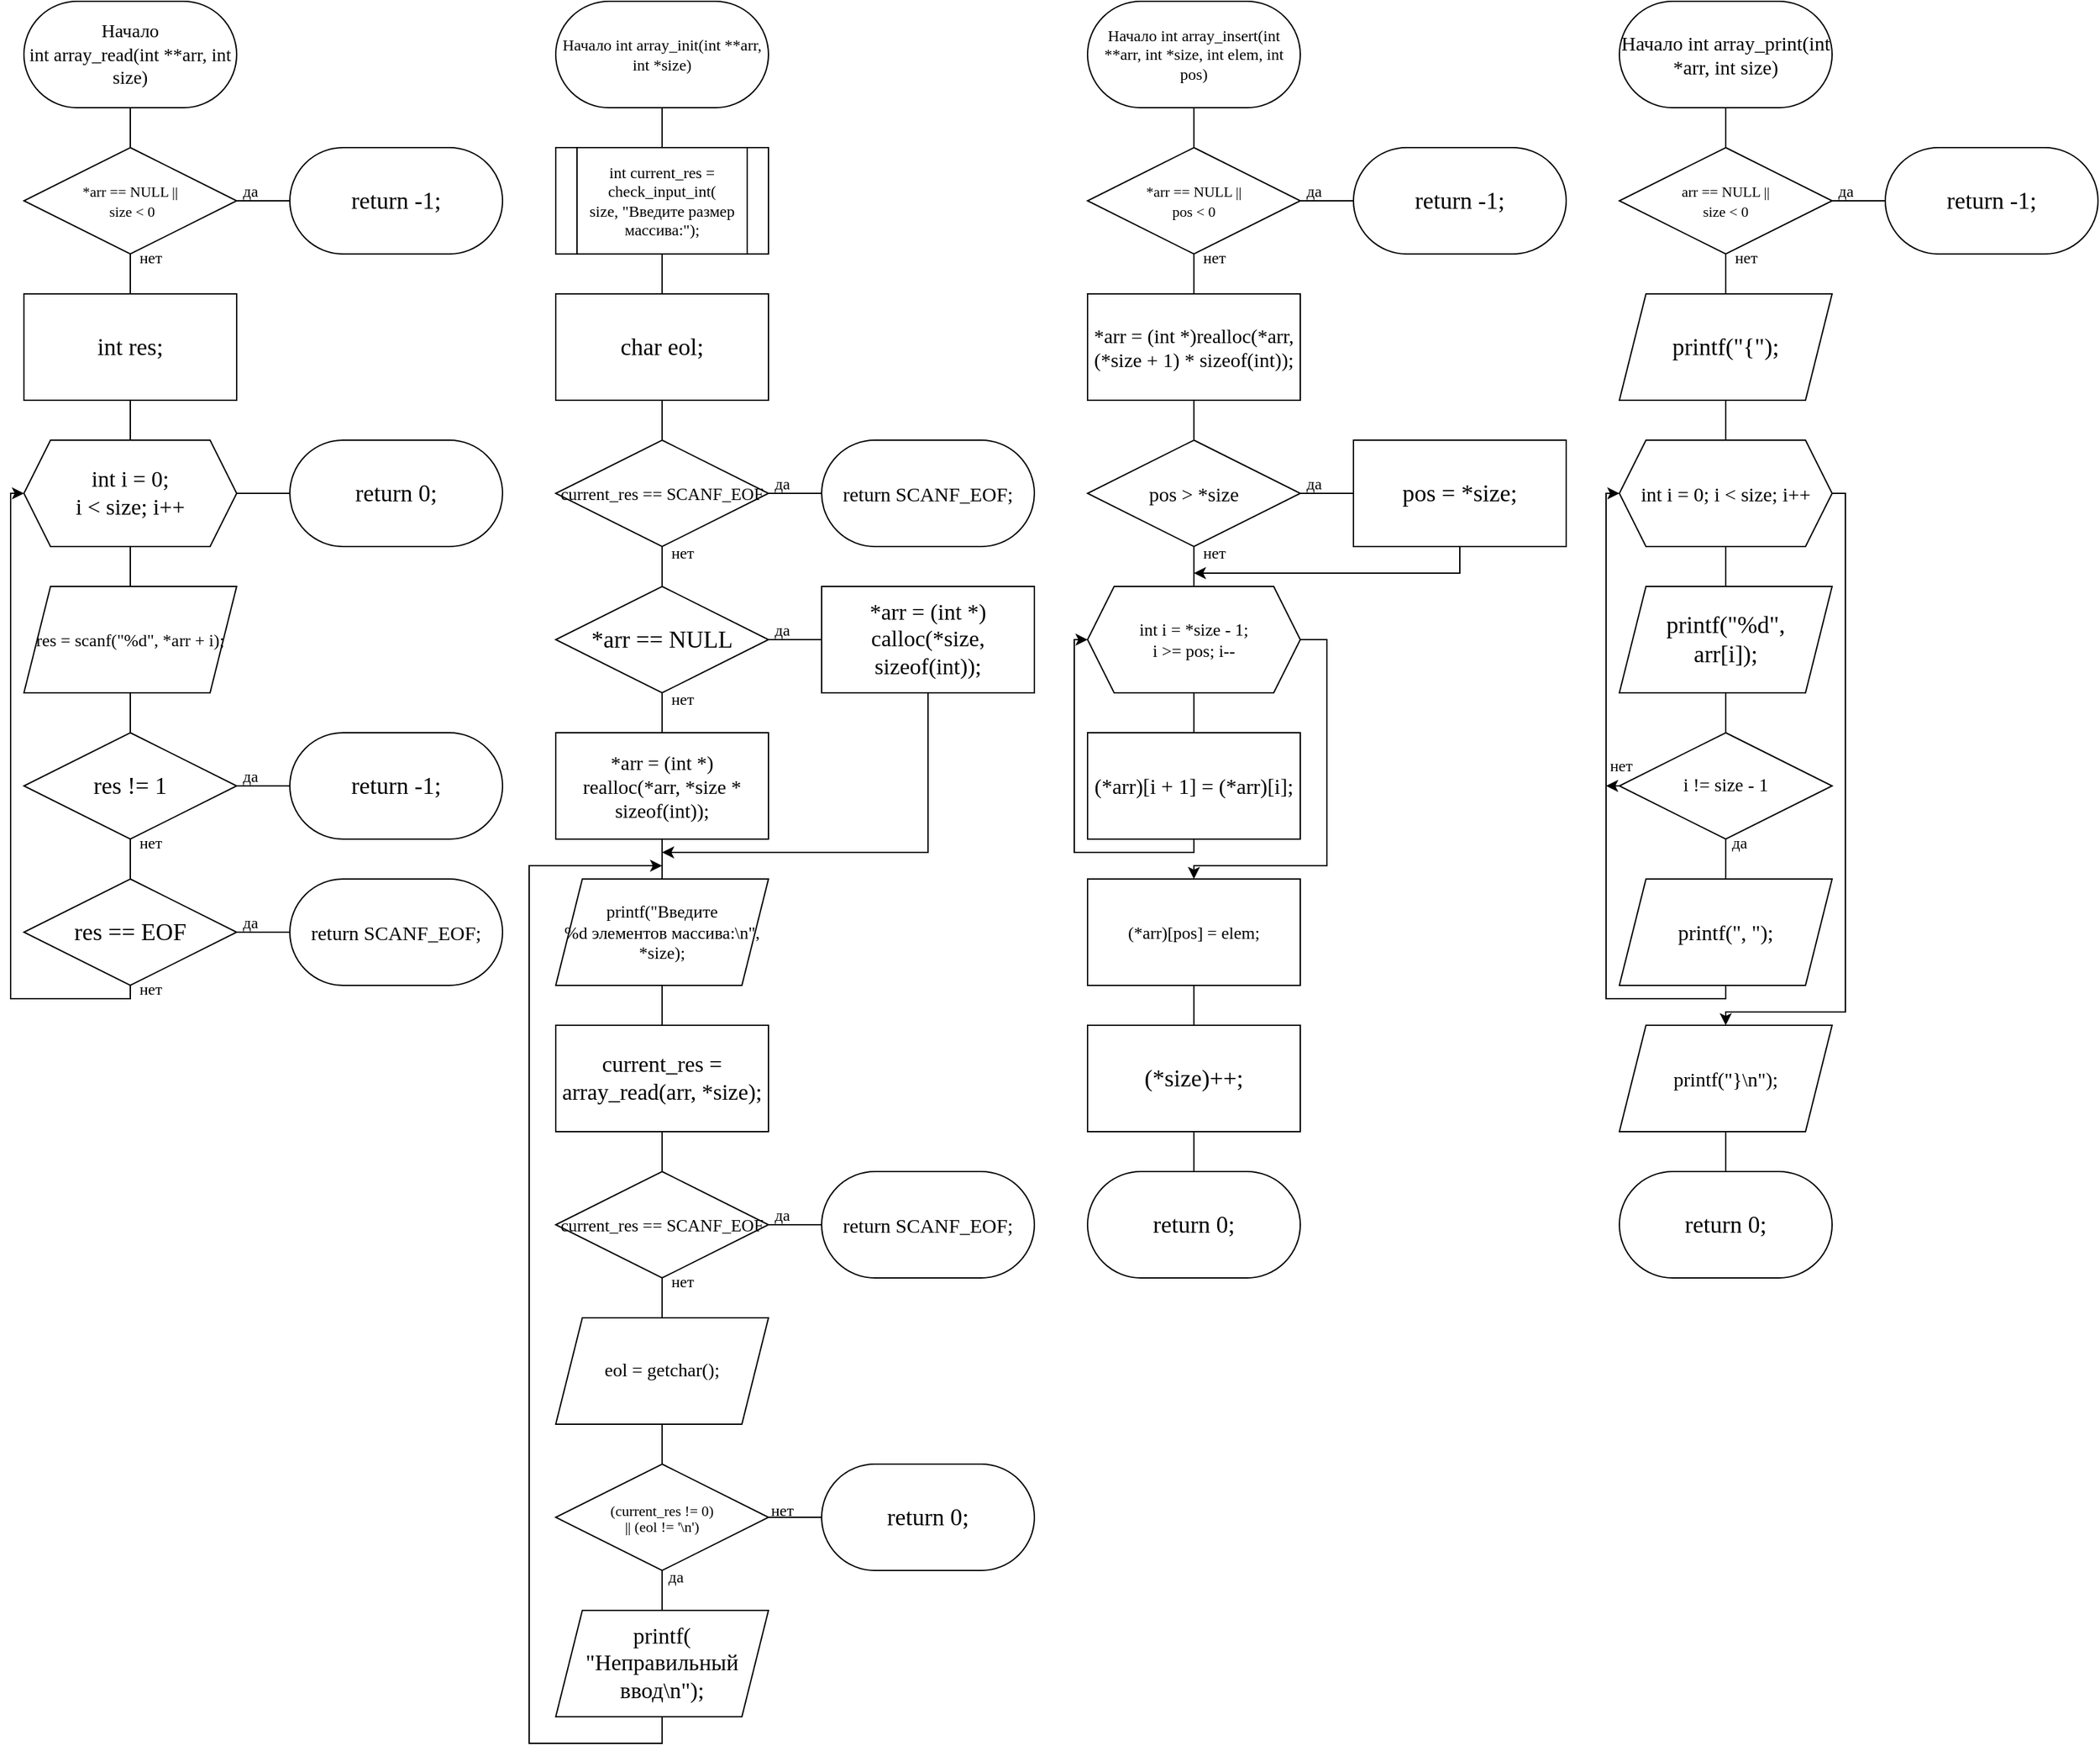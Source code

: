 <mxfile version="24.8.4">
  <diagram name="Страница — 1" id="g-SW6uyTi0TM8a5WWiXw">
    <mxGraphModel dx="782" dy="659" grid="1" gridSize="10" guides="1" tooltips="1" connect="1" arrows="1" fold="1" page="1" pageScale="1" pageWidth="827" pageHeight="1169" math="0" shadow="0">
      <root>
        <mxCell id="0" />
        <mxCell id="1" parent="0" />
        <mxCell id="_NZbX6h3056O_9jkRiGZ-13" style="edgeStyle=orthogonalEdgeStyle;rounded=0;orthogonalLoop=1;jettySize=auto;html=1;exitX=0.5;exitY=1;exitDx=0;exitDy=0;entryX=0.5;entryY=0;entryDx=0;entryDy=0;endArrow=none;endFill=0;" parent="1" source="_NZbX6h3056O_9jkRiGZ-2" target="_NZbX6h3056O_9jkRiGZ-3" edge="1">
          <mxGeometry relative="1" as="geometry" />
        </mxCell>
        <mxCell id="_NZbX6h3056O_9jkRiGZ-2" value="&lt;font face=&quot;Lucida Console&quot; style=&quot;font-size: 14px;&quot;&gt;Начало&lt;br style=&quot;font-size: 14px;&quot;&gt;int array_read(int **arr, int size)&lt;/font&gt;" style="rounded=1;whiteSpace=wrap;html=1;arcSize=50;fontSize=14;" parent="1" vertex="1">
          <mxGeometry x="40" y="40" width="160" height="80" as="geometry" />
        </mxCell>
        <mxCell id="_NZbX6h3056O_9jkRiGZ-14" style="edgeStyle=orthogonalEdgeStyle;rounded=0;orthogonalLoop=1;jettySize=auto;html=1;exitX=0.5;exitY=1;exitDx=0;exitDy=0;entryX=0.5;entryY=0;entryDx=0;entryDy=0;endArrow=none;endFill=0;" parent="1" source="_NZbX6h3056O_9jkRiGZ-3" target="_NZbX6h3056O_9jkRiGZ-5" edge="1">
          <mxGeometry relative="1" as="geometry" />
        </mxCell>
        <mxCell id="_NZbX6h3056O_9jkRiGZ-23" style="edgeStyle=orthogonalEdgeStyle;rounded=0;orthogonalLoop=1;jettySize=auto;html=1;exitX=1;exitY=0.5;exitDx=0;exitDy=0;entryX=0;entryY=0.5;entryDx=0;entryDy=0;endArrow=none;endFill=0;" parent="1" source="_NZbX6h3056O_9jkRiGZ-3" target="_NZbX6h3056O_9jkRiGZ-4" edge="1">
          <mxGeometry relative="1" as="geometry" />
        </mxCell>
        <mxCell id="_NZbX6h3056O_9jkRiGZ-3" value="&lt;font style=&quot;font-size: 11px;&quot; face=&quot;Lucida Console&quot;&gt;*arr == NULL ||&lt;br style=&quot;&quot;&gt;&amp;nbsp;size &amp;lt; 0&lt;/font&gt;" style="rhombus;whiteSpace=wrap;html=1;fontSize=12;" parent="1" vertex="1">
          <mxGeometry x="40" y="150" width="160" height="80" as="geometry" />
        </mxCell>
        <mxCell id="_NZbX6h3056O_9jkRiGZ-4" value="&lt;font style=&quot;font-size: 18px;&quot; face=&quot;Lucida Console&quot;&gt;return -1;&lt;/font&gt;" style="rounded=1;whiteSpace=wrap;html=1;arcSize=50;" parent="1" vertex="1">
          <mxGeometry x="240" y="150" width="160" height="80" as="geometry" />
        </mxCell>
        <mxCell id="_NZbX6h3056O_9jkRiGZ-15" style="edgeStyle=orthogonalEdgeStyle;rounded=0;orthogonalLoop=1;jettySize=auto;html=1;exitX=0.5;exitY=1;exitDx=0;exitDy=0;entryX=0.5;entryY=0;entryDx=0;entryDy=0;endArrow=none;endFill=0;" parent="1" source="_NZbX6h3056O_9jkRiGZ-5" target="_NZbX6h3056O_9jkRiGZ-6" edge="1">
          <mxGeometry relative="1" as="geometry" />
        </mxCell>
        <mxCell id="_NZbX6h3056O_9jkRiGZ-5" value="&lt;font style=&quot;font-size: 18px;&quot; face=&quot;Lucida Console&quot;&gt;int res;&lt;/font&gt;" style="rounded=0;whiteSpace=wrap;html=1;" parent="1" vertex="1">
          <mxGeometry x="40" y="260" width="160" height="80" as="geometry" />
        </mxCell>
        <mxCell id="_NZbX6h3056O_9jkRiGZ-16" style="edgeStyle=orthogonalEdgeStyle;rounded=0;orthogonalLoop=1;jettySize=auto;html=1;exitX=0.5;exitY=1;exitDx=0;exitDy=0;entryX=0.5;entryY=0;entryDx=0;entryDy=0;endArrow=none;endFill=0;" parent="1" source="_NZbX6h3056O_9jkRiGZ-6" target="_NZbX6h3056O_9jkRiGZ-7" edge="1">
          <mxGeometry relative="1" as="geometry" />
        </mxCell>
        <mxCell id="_NZbX6h3056O_9jkRiGZ-22" style="edgeStyle=orthogonalEdgeStyle;rounded=0;orthogonalLoop=1;jettySize=auto;html=1;exitX=1;exitY=0.5;exitDx=0;exitDy=0;entryX=0;entryY=0.5;entryDx=0;entryDy=0;endArrow=none;endFill=0;" parent="1" source="_NZbX6h3056O_9jkRiGZ-6" target="_NZbX6h3056O_9jkRiGZ-12" edge="1">
          <mxGeometry relative="1" as="geometry" />
        </mxCell>
        <mxCell id="_NZbX6h3056O_9jkRiGZ-6" value="&lt;font style=&quot;font-size: 17px;&quot;&gt;int i = 0; &lt;br&gt;i &amp;lt; size; i++&lt;/font&gt;" style="shape=hexagon;perimeter=hexagonPerimeter2;whiteSpace=wrap;html=1;fixedSize=1;fontFamily=Lucida Console;" parent="1" vertex="1">
          <mxGeometry x="40" y="370" width="160" height="80" as="geometry" />
        </mxCell>
        <mxCell id="_NZbX6h3056O_9jkRiGZ-17" style="edgeStyle=orthogonalEdgeStyle;rounded=0;orthogonalLoop=1;jettySize=auto;html=1;exitX=0.5;exitY=1;exitDx=0;exitDy=0;entryX=0.5;entryY=0;entryDx=0;entryDy=0;endArrow=none;endFill=0;" parent="1" source="_NZbX6h3056O_9jkRiGZ-7" target="_NZbX6h3056O_9jkRiGZ-8" edge="1">
          <mxGeometry relative="1" as="geometry" />
        </mxCell>
        <mxCell id="_NZbX6h3056O_9jkRiGZ-7" value="&lt;font style=&quot;font-size: 13px;&quot;&gt;res = scanf(&quot;%d&quot;, *arr + i);&lt;/font&gt;" style="shape=parallelogram;perimeter=parallelogramPerimeter;whiteSpace=wrap;html=1;fixedSize=1;fontFamily=Lucida Console;" parent="1" vertex="1">
          <mxGeometry x="40" y="480" width="160" height="80" as="geometry" />
        </mxCell>
        <mxCell id="_NZbX6h3056O_9jkRiGZ-18" style="edgeStyle=orthogonalEdgeStyle;rounded=0;orthogonalLoop=1;jettySize=auto;html=1;exitX=0.5;exitY=1;exitDx=0;exitDy=0;entryX=0.5;entryY=0;entryDx=0;entryDy=0;endArrow=none;endFill=0;" parent="1" source="_NZbX6h3056O_9jkRiGZ-8" target="_NZbX6h3056O_9jkRiGZ-10" edge="1">
          <mxGeometry relative="1" as="geometry" />
        </mxCell>
        <mxCell id="_NZbX6h3056O_9jkRiGZ-20" style="edgeStyle=orthogonalEdgeStyle;rounded=0;orthogonalLoop=1;jettySize=auto;html=1;exitX=1;exitY=0.5;exitDx=0;exitDy=0;entryX=0;entryY=0.5;entryDx=0;entryDy=0;endArrow=none;endFill=0;" parent="1" source="_NZbX6h3056O_9jkRiGZ-8" target="_NZbX6h3056O_9jkRiGZ-9" edge="1">
          <mxGeometry relative="1" as="geometry" />
        </mxCell>
        <mxCell id="_NZbX6h3056O_9jkRiGZ-8" value="&lt;font style=&quot;font-size: 18px;&quot; face=&quot;Lucida Console&quot;&gt;res != 1&lt;/font&gt;" style="rhombus;whiteSpace=wrap;html=1;" parent="1" vertex="1">
          <mxGeometry x="40" y="590" width="160" height="80" as="geometry" />
        </mxCell>
        <mxCell id="_NZbX6h3056O_9jkRiGZ-9" value="&lt;font style=&quot;font-size: 18px;&quot; face=&quot;Lucida Console&quot;&gt;return -1;&lt;/font&gt;" style="rounded=1;whiteSpace=wrap;html=1;arcSize=50;" parent="1" vertex="1">
          <mxGeometry x="240" y="590" width="160" height="80" as="geometry" />
        </mxCell>
        <mxCell id="_NZbX6h3056O_9jkRiGZ-19" style="edgeStyle=orthogonalEdgeStyle;rounded=0;orthogonalLoop=1;jettySize=auto;html=1;exitX=0.5;exitY=1;exitDx=0;exitDy=0;entryX=0;entryY=0.5;entryDx=0;entryDy=0;" parent="1" source="_NZbX6h3056O_9jkRiGZ-10" target="_NZbX6h3056O_9jkRiGZ-6" edge="1">
          <mxGeometry relative="1" as="geometry">
            <Array as="points">
              <mxPoint x="120" y="790" />
              <mxPoint x="30" y="790" />
              <mxPoint x="30" y="410" />
            </Array>
          </mxGeometry>
        </mxCell>
        <mxCell id="_NZbX6h3056O_9jkRiGZ-21" style="edgeStyle=orthogonalEdgeStyle;rounded=0;orthogonalLoop=1;jettySize=auto;html=1;exitX=1;exitY=0.5;exitDx=0;exitDy=0;entryX=0;entryY=0.5;entryDx=0;entryDy=0;endArrow=none;endFill=0;" parent="1" source="_NZbX6h3056O_9jkRiGZ-10" target="_NZbX6h3056O_9jkRiGZ-11" edge="1">
          <mxGeometry relative="1" as="geometry" />
        </mxCell>
        <mxCell id="_NZbX6h3056O_9jkRiGZ-10" value="&lt;font style=&quot;font-size: 18px;&quot; face=&quot;Lucida Console&quot;&gt;res == EOF&lt;/font&gt;" style="rhombus;whiteSpace=wrap;html=1;" parent="1" vertex="1">
          <mxGeometry x="40" y="700" width="160" height="80" as="geometry" />
        </mxCell>
        <mxCell id="_NZbX6h3056O_9jkRiGZ-11" value="&lt;font style=&quot;font-size: 15px;&quot; face=&quot;Lucida Console&quot;&gt;return SCANF_EOF;&lt;/font&gt;" style="rounded=1;whiteSpace=wrap;html=1;arcSize=50;" parent="1" vertex="1">
          <mxGeometry x="240" y="700" width="160" height="80" as="geometry" />
        </mxCell>
        <mxCell id="_NZbX6h3056O_9jkRiGZ-12" value="&lt;font style=&quot;font-size: 18px;&quot; face=&quot;Lucida Console&quot;&gt;return 0;&lt;/font&gt;" style="rounded=1;whiteSpace=wrap;html=1;arcSize=50;" parent="1" vertex="1">
          <mxGeometry x="240" y="370" width="160" height="80" as="geometry" />
        </mxCell>
        <mxCell id="_NZbX6h3056O_9jkRiGZ-24" value="да" style="text;html=1;align=center;verticalAlign=middle;resizable=0;points=[];autosize=1;strokeColor=none;fillColor=none;fontFamily=Lucida Console;" parent="1" vertex="1">
          <mxGeometry x="190" y="168" width="40" height="30" as="geometry" />
        </mxCell>
        <mxCell id="_NZbX6h3056O_9jkRiGZ-25" value="нет" style="text;html=1;align=center;verticalAlign=middle;resizable=0;points=[];autosize=1;strokeColor=none;fillColor=none;fontFamily=Lucida Console;" parent="1" vertex="1">
          <mxGeometry x="110" y="218" width="50" height="30" as="geometry" />
        </mxCell>
        <mxCell id="_NZbX6h3056O_9jkRiGZ-26" value="да" style="text;html=1;align=center;verticalAlign=middle;resizable=0;points=[];autosize=1;strokeColor=none;fillColor=none;fontFamily=Lucida Console;" parent="1" vertex="1">
          <mxGeometry x="190" y="608" width="40" height="30" as="geometry" />
        </mxCell>
        <mxCell id="_NZbX6h3056O_9jkRiGZ-27" value="нет" style="text;html=1;align=center;verticalAlign=middle;resizable=0;points=[];autosize=1;strokeColor=none;fillColor=none;fontFamily=Lucida Console;" parent="1" vertex="1">
          <mxGeometry x="110" y="658" width="50" height="30" as="geometry" />
        </mxCell>
        <mxCell id="_NZbX6h3056O_9jkRiGZ-28" value="да" style="text;html=1;align=center;verticalAlign=middle;resizable=0;points=[];autosize=1;strokeColor=none;fillColor=none;fontFamily=Lucida Console;" parent="1" vertex="1">
          <mxGeometry x="190" y="718" width="40" height="30" as="geometry" />
        </mxCell>
        <mxCell id="_NZbX6h3056O_9jkRiGZ-29" value="нет" style="text;html=1;align=center;verticalAlign=middle;resizable=0;points=[];autosize=1;strokeColor=none;fillColor=none;fontFamily=Lucida Console;" parent="1" vertex="1">
          <mxGeometry x="110" y="768" width="50" height="30" as="geometry" />
        </mxCell>
        <mxCell id="_NZbX6h3056O_9jkRiGZ-48" style="edgeStyle=orthogonalEdgeStyle;rounded=0;orthogonalLoop=1;jettySize=auto;html=1;exitX=0.5;exitY=1;exitDx=0;exitDy=0;entryX=0.5;entryY=0;entryDx=0;entryDy=0;endArrow=none;endFill=0;" parent="1" source="_NZbX6h3056O_9jkRiGZ-30" target="_NZbX6h3056O_9jkRiGZ-32" edge="1">
          <mxGeometry relative="1" as="geometry" />
        </mxCell>
        <mxCell id="_NZbX6h3056O_9jkRiGZ-30" value="&lt;font face=&quot;Lucida Console&quot;&gt;Начало int array_init(int **arr, int *size)&lt;/font&gt;" style="rounded=1;whiteSpace=wrap;html=1;arcSize=50;" parent="1" vertex="1">
          <mxGeometry x="440" y="40" width="160" height="80" as="geometry" />
        </mxCell>
        <mxCell id="_NZbX6h3056O_9jkRiGZ-49" style="edgeStyle=orthogonalEdgeStyle;rounded=0;orthogonalLoop=1;jettySize=auto;html=1;exitX=0.5;exitY=1;exitDx=0;exitDy=0;entryX=0.5;entryY=0;entryDx=0;entryDy=0;endArrow=none;endFill=0;" parent="1" source="_NZbX6h3056O_9jkRiGZ-32" target="_NZbX6h3056O_9jkRiGZ-33" edge="1">
          <mxGeometry relative="1" as="geometry" />
        </mxCell>
        <mxCell id="_NZbX6h3056O_9jkRiGZ-32" value="&lt;font face=&quot;Lucida Console&quot;&gt;int current_res = check_input_int(&lt;br&gt;size, &quot;Введите размер массива:&quot;);&lt;/font&gt;" style="shape=process;whiteSpace=wrap;html=1;backgroundOutline=1;" parent="1" vertex="1">
          <mxGeometry x="440" y="150" width="160" height="80" as="geometry" />
        </mxCell>
        <mxCell id="_NZbX6h3056O_9jkRiGZ-50" style="edgeStyle=orthogonalEdgeStyle;rounded=0;orthogonalLoop=1;jettySize=auto;html=1;exitX=0.5;exitY=1;exitDx=0;exitDy=0;entryX=0.5;entryY=0;entryDx=0;entryDy=0;endArrow=none;endFill=0;" parent="1" source="_NZbX6h3056O_9jkRiGZ-33" target="_NZbX6h3056O_9jkRiGZ-34" edge="1">
          <mxGeometry relative="1" as="geometry" />
        </mxCell>
        <mxCell id="_NZbX6h3056O_9jkRiGZ-33" value="&lt;font style=&quot;font-size: 18px;&quot; face=&quot;Lucida Console&quot;&gt;char eol;&lt;/font&gt;" style="rounded=0;whiteSpace=wrap;html=1;" parent="1" vertex="1">
          <mxGeometry x="440" y="260" width="160" height="80" as="geometry" />
        </mxCell>
        <mxCell id="_NZbX6h3056O_9jkRiGZ-51" style="edgeStyle=orthogonalEdgeStyle;rounded=0;orthogonalLoop=1;jettySize=auto;html=1;exitX=1;exitY=0.5;exitDx=0;exitDy=0;entryX=0;entryY=0.5;entryDx=0;entryDy=0;endArrow=none;endFill=0;" parent="1" source="_NZbX6h3056O_9jkRiGZ-34" target="_NZbX6h3056O_9jkRiGZ-35" edge="1">
          <mxGeometry relative="1" as="geometry" />
        </mxCell>
        <mxCell id="_NZbX6h3056O_9jkRiGZ-52" style="edgeStyle=orthogonalEdgeStyle;rounded=0;orthogonalLoop=1;jettySize=auto;html=1;exitX=0.5;exitY=1;exitDx=0;exitDy=0;entryX=0.5;entryY=0;entryDx=0;entryDy=0;endArrow=none;endFill=0;" parent="1" source="_NZbX6h3056O_9jkRiGZ-34" target="_NZbX6h3056O_9jkRiGZ-36" edge="1">
          <mxGeometry relative="1" as="geometry" />
        </mxCell>
        <mxCell id="_NZbX6h3056O_9jkRiGZ-34" value="&lt;font style=&quot;font-size: 13px;&quot; face=&quot;Lucida Console&quot;&gt;current_res == SCANF_EOF&lt;/font&gt;" style="rhombus;whiteSpace=wrap;html=1;" parent="1" vertex="1">
          <mxGeometry x="440" y="370" width="160" height="80" as="geometry" />
        </mxCell>
        <mxCell id="_NZbX6h3056O_9jkRiGZ-35" value="&lt;font style=&quot;font-size: 15px;&quot; face=&quot;Lucida Console&quot;&gt;return SCANF_EOF;&lt;/font&gt;" style="rounded=1;whiteSpace=wrap;html=1;arcSize=50;" parent="1" vertex="1">
          <mxGeometry x="640" y="370" width="160" height="80" as="geometry" />
        </mxCell>
        <mxCell id="_NZbX6h3056O_9jkRiGZ-53" style="edgeStyle=orthogonalEdgeStyle;rounded=0;orthogonalLoop=1;jettySize=auto;html=1;exitX=1;exitY=0.5;exitDx=0;exitDy=0;entryX=0;entryY=0.5;entryDx=0;entryDy=0;endArrow=none;endFill=0;" parent="1" source="_NZbX6h3056O_9jkRiGZ-36" target="_NZbX6h3056O_9jkRiGZ-37" edge="1">
          <mxGeometry relative="1" as="geometry" />
        </mxCell>
        <mxCell id="_NZbX6h3056O_9jkRiGZ-54" style="edgeStyle=orthogonalEdgeStyle;rounded=0;orthogonalLoop=1;jettySize=auto;html=1;exitX=0.5;exitY=1;exitDx=0;exitDy=0;entryX=0.5;entryY=0;entryDx=0;entryDy=0;endArrow=none;endFill=0;" parent="1" source="_NZbX6h3056O_9jkRiGZ-36" target="_NZbX6h3056O_9jkRiGZ-38" edge="1">
          <mxGeometry relative="1" as="geometry" />
        </mxCell>
        <mxCell id="_NZbX6h3056O_9jkRiGZ-36" value="&lt;font face=&quot;Lucida Console&quot; style=&quot;font-size: 18px;&quot;&gt;*arr == NULL&lt;/font&gt;" style="rhombus;whiteSpace=wrap;html=1;" parent="1" vertex="1">
          <mxGeometry x="440" y="480" width="160" height="80" as="geometry" />
        </mxCell>
        <mxCell id="_NZbX6h3056O_9jkRiGZ-66" style="edgeStyle=orthogonalEdgeStyle;rounded=0;orthogonalLoop=1;jettySize=auto;html=1;exitX=0.5;exitY=1;exitDx=0;exitDy=0;" parent="1" source="_NZbX6h3056O_9jkRiGZ-37" edge="1">
          <mxGeometry relative="1" as="geometry">
            <mxPoint x="520" y="680" as="targetPoint" />
            <Array as="points">
              <mxPoint x="720" y="680" />
            </Array>
          </mxGeometry>
        </mxCell>
        <mxCell id="_NZbX6h3056O_9jkRiGZ-37" value="&lt;font style=&quot;font-size: 17px;&quot; face=&quot;Lucida Console&quot;&gt;*arr = (int *)&lt;br&gt;calloc(*size, sizeof(int));&lt;/font&gt;" style="rounded=0;whiteSpace=wrap;html=1;" parent="1" vertex="1">
          <mxGeometry x="640" y="480" width="160" height="80" as="geometry" />
        </mxCell>
        <mxCell id="_NZbX6h3056O_9jkRiGZ-55" style="edgeStyle=orthogonalEdgeStyle;rounded=0;orthogonalLoop=1;jettySize=auto;html=1;exitX=0.5;exitY=1;exitDx=0;exitDy=0;entryX=0.5;entryY=0;entryDx=0;entryDy=0;endArrow=none;endFill=0;" parent="1" source="_NZbX6h3056O_9jkRiGZ-38" target="_NZbX6h3056O_9jkRiGZ-39" edge="1">
          <mxGeometry relative="1" as="geometry" />
        </mxCell>
        <mxCell id="_NZbX6h3056O_9jkRiGZ-38" value="&lt;font style=&quot;font-size: 15px;&quot; face=&quot;Lucida Console&quot;&gt;*arr = (int *)&lt;br&gt;realloc(*arr, *size * sizeof(int));&lt;/font&gt;" style="rounded=0;whiteSpace=wrap;html=1;" parent="1" vertex="1">
          <mxGeometry x="440" y="590" width="160" height="80" as="geometry" />
        </mxCell>
        <mxCell id="_NZbX6h3056O_9jkRiGZ-56" style="edgeStyle=orthogonalEdgeStyle;rounded=0;orthogonalLoop=1;jettySize=auto;html=1;exitX=0.5;exitY=1;exitDx=0;exitDy=0;entryX=0.5;entryY=0;entryDx=0;entryDy=0;endArrow=none;endFill=0;" parent="1" source="_NZbX6h3056O_9jkRiGZ-39" target="_NZbX6h3056O_9jkRiGZ-40" edge="1">
          <mxGeometry relative="1" as="geometry" />
        </mxCell>
        <mxCell id="_NZbX6h3056O_9jkRiGZ-39" value="&lt;font style=&quot;font-size: 13px;&quot; face=&quot;Lucida Console&quot;&gt;printf(&quot;Введите &lt;br&gt;%d элементов массива:\n&quot;, &lt;br&gt;*size);&lt;/font&gt;" style="shape=parallelogram;perimeter=parallelogramPerimeter;whiteSpace=wrap;html=1;fixedSize=1;" parent="1" vertex="1">
          <mxGeometry x="440" y="700" width="160" height="80" as="geometry" />
        </mxCell>
        <mxCell id="_NZbX6h3056O_9jkRiGZ-57" style="edgeStyle=orthogonalEdgeStyle;rounded=0;orthogonalLoop=1;jettySize=auto;html=1;exitX=0.5;exitY=1;exitDx=0;exitDy=0;entryX=0.5;entryY=0;entryDx=0;entryDy=0;endArrow=none;endFill=0;" parent="1" source="_NZbX6h3056O_9jkRiGZ-40" target="_NZbX6h3056O_9jkRiGZ-42" edge="1">
          <mxGeometry relative="1" as="geometry" />
        </mxCell>
        <mxCell id="_NZbX6h3056O_9jkRiGZ-40" value="&lt;font style=&quot;font-size: 17px;&quot; face=&quot;Lucida Console&quot;&gt;current_res = array_read(arr, *size);&lt;/font&gt;" style="rounded=0;whiteSpace=wrap;html=1;" parent="1" vertex="1">
          <mxGeometry x="440" y="810" width="160" height="80" as="geometry" />
        </mxCell>
        <mxCell id="_NZbX6h3056O_9jkRiGZ-60" style="edgeStyle=orthogonalEdgeStyle;rounded=0;orthogonalLoop=1;jettySize=auto;html=1;exitX=0.5;exitY=1;exitDx=0;exitDy=0;entryX=0.5;entryY=0;entryDx=0;entryDy=0;endArrow=none;endFill=0;" parent="1" source="_NZbX6h3056O_9jkRiGZ-41" target="_NZbX6h3056O_9jkRiGZ-44" edge="1">
          <mxGeometry relative="1" as="geometry" />
        </mxCell>
        <mxCell id="_NZbX6h3056O_9jkRiGZ-41" value="&lt;font style=&quot;font-size: 14px;&quot; face=&quot;Lucida Console&quot;&gt;eol = getchar();&lt;/font&gt;" style="shape=parallelogram;perimeter=parallelogramPerimeter;whiteSpace=wrap;html=1;fixedSize=1;" parent="1" vertex="1">
          <mxGeometry x="440" y="1030" width="160" height="80" as="geometry" />
        </mxCell>
        <mxCell id="_NZbX6h3056O_9jkRiGZ-58" style="edgeStyle=orthogonalEdgeStyle;rounded=0;orthogonalLoop=1;jettySize=auto;html=1;exitX=1;exitY=0.5;exitDx=0;exitDy=0;entryX=0;entryY=0.5;entryDx=0;entryDy=0;endArrow=none;endFill=0;" parent="1" source="_NZbX6h3056O_9jkRiGZ-42" target="_NZbX6h3056O_9jkRiGZ-43" edge="1">
          <mxGeometry relative="1" as="geometry" />
        </mxCell>
        <mxCell id="_NZbX6h3056O_9jkRiGZ-59" style="edgeStyle=orthogonalEdgeStyle;rounded=0;orthogonalLoop=1;jettySize=auto;html=1;exitX=0.5;exitY=1;exitDx=0;exitDy=0;entryX=0.5;entryY=0;entryDx=0;entryDy=0;endArrow=none;endFill=0;" parent="1" source="_NZbX6h3056O_9jkRiGZ-42" target="_NZbX6h3056O_9jkRiGZ-41" edge="1">
          <mxGeometry relative="1" as="geometry" />
        </mxCell>
        <mxCell id="_NZbX6h3056O_9jkRiGZ-42" value="&lt;font style=&quot;font-size: 13px;&quot; face=&quot;Lucida Console&quot;&gt;current_res == SCANF_EOF&lt;/font&gt;" style="rhombus;whiteSpace=wrap;html=1;" parent="1" vertex="1">
          <mxGeometry x="440" y="920" width="160" height="80" as="geometry" />
        </mxCell>
        <mxCell id="_NZbX6h3056O_9jkRiGZ-43" value="&lt;font style=&quot;font-size: 15px;&quot; face=&quot;Lucida Console&quot;&gt;return SCANF_EOF;&lt;/font&gt;" style="rounded=1;whiteSpace=wrap;html=1;arcSize=50;" parent="1" vertex="1">
          <mxGeometry x="640" y="920" width="160" height="80" as="geometry" />
        </mxCell>
        <mxCell id="_NZbX6h3056O_9jkRiGZ-61" style="edgeStyle=orthogonalEdgeStyle;rounded=0;orthogonalLoop=1;jettySize=auto;html=1;exitX=0.5;exitY=1;exitDx=0;exitDy=0;entryX=0.5;entryY=0;entryDx=0;entryDy=0;endArrow=none;endFill=0;" parent="1" source="_NZbX6h3056O_9jkRiGZ-44" target="_NZbX6h3056O_9jkRiGZ-45" edge="1">
          <mxGeometry relative="1" as="geometry" />
        </mxCell>
        <mxCell id="_NZbX6h3056O_9jkRiGZ-63" style="edgeStyle=orthogonalEdgeStyle;rounded=0;orthogonalLoop=1;jettySize=auto;html=1;exitX=1;exitY=0.5;exitDx=0;exitDy=0;entryX=0;entryY=0.5;entryDx=0;entryDy=0;endArrow=none;endFill=0;" parent="1" source="_NZbX6h3056O_9jkRiGZ-44" target="_NZbX6h3056O_9jkRiGZ-47" edge="1">
          <mxGeometry relative="1" as="geometry" />
        </mxCell>
        <mxCell id="_NZbX6h3056O_9jkRiGZ-44" value="&lt;p style=&quot;line-height: 100%;&quot;&gt;&lt;font style=&quot;font-size: 11px;&quot; face=&quot;Lucida Console&quot;&gt;(current_res != 0) &lt;br&gt;|| (eol != &#39;\n&#39;)&lt;/font&gt;&lt;/p&gt;" style="rhombus;whiteSpace=wrap;html=1;" parent="1" vertex="1">
          <mxGeometry x="440" y="1140" width="160" height="80" as="geometry" />
        </mxCell>
        <mxCell id="_NZbX6h3056O_9jkRiGZ-62" style="edgeStyle=orthogonalEdgeStyle;rounded=0;orthogonalLoop=1;jettySize=auto;html=1;exitX=0.5;exitY=1;exitDx=0;exitDy=0;" parent="1" source="_NZbX6h3056O_9jkRiGZ-45" edge="1">
          <mxGeometry relative="1" as="geometry">
            <mxPoint x="520" y="690" as="targetPoint" />
            <Array as="points">
              <mxPoint x="520" y="1350" />
              <mxPoint x="420" y="1350" />
              <mxPoint x="420" y="690" />
            </Array>
          </mxGeometry>
        </mxCell>
        <mxCell id="_NZbX6h3056O_9jkRiGZ-45" value="&lt;font style=&quot;font-size: 17px;&quot; face=&quot;Lucida Console&quot;&gt;printf(&lt;br&gt;&quot;Неправильный ввод\n&quot;);&lt;/font&gt;" style="shape=parallelogram;perimeter=parallelogramPerimeter;whiteSpace=wrap;html=1;fixedSize=1;" parent="1" vertex="1">
          <mxGeometry x="440" y="1250" width="160" height="80" as="geometry" />
        </mxCell>
        <mxCell id="_NZbX6h3056O_9jkRiGZ-47" value="&lt;font style=&quot;font-size: 18px;&quot; face=&quot;Lucida Console&quot;&gt;return 0;&lt;/font&gt;" style="rounded=1;whiteSpace=wrap;html=1;arcSize=50;" parent="1" vertex="1">
          <mxGeometry x="640" y="1140" width="160" height="80" as="geometry" />
        </mxCell>
        <mxCell id="_NZbX6h3056O_9jkRiGZ-64" value="&lt;font face=&quot;Lucida Console&quot;&gt;да&lt;/font&gt;" style="text;html=1;align=center;verticalAlign=middle;resizable=0;points=[];autosize=1;strokeColor=none;fillColor=none;" parent="1" vertex="1">
          <mxGeometry x="590" y="388" width="40" height="30" as="geometry" />
        </mxCell>
        <mxCell id="_NZbX6h3056O_9jkRiGZ-65" value="&lt;font face=&quot;Lucida Console&quot;&gt;да&lt;/font&gt;" style="text;html=1;align=center;verticalAlign=middle;resizable=0;points=[];autosize=1;strokeColor=none;fillColor=none;" parent="1" vertex="1">
          <mxGeometry x="590" y="498" width="40" height="30" as="geometry" />
        </mxCell>
        <mxCell id="_NZbX6h3056O_9jkRiGZ-67" value="&lt;font face=&quot;Lucida Console&quot;&gt;нет&lt;/font&gt;" style="text;html=1;align=center;verticalAlign=middle;resizable=0;points=[];autosize=1;strokeColor=none;fillColor=none;" parent="1" vertex="1">
          <mxGeometry x="510" y="440" width="50" height="30" as="geometry" />
        </mxCell>
        <mxCell id="_NZbX6h3056O_9jkRiGZ-68" value="&lt;font face=&quot;Lucida Console&quot;&gt;нет&lt;/font&gt;" style="text;html=1;align=center;verticalAlign=middle;resizable=0;points=[];autosize=1;strokeColor=none;fillColor=none;" parent="1" vertex="1">
          <mxGeometry x="510" y="550" width="50" height="30" as="geometry" />
        </mxCell>
        <mxCell id="_NZbX6h3056O_9jkRiGZ-69" value="&lt;font face=&quot;Lucida Console&quot;&gt;да&lt;/font&gt;" style="text;html=1;align=center;verticalAlign=middle;resizable=0;points=[];autosize=1;strokeColor=none;fillColor=none;" parent="1" vertex="1">
          <mxGeometry x="590" y="938" width="40" height="30" as="geometry" />
        </mxCell>
        <mxCell id="_NZbX6h3056O_9jkRiGZ-70" value="&lt;font face=&quot;Lucida Console&quot;&gt;нет&lt;/font&gt;" style="text;html=1;align=center;verticalAlign=middle;resizable=0;points=[];autosize=1;strokeColor=none;fillColor=none;" parent="1" vertex="1">
          <mxGeometry x="510" y="988" width="50" height="30" as="geometry" />
        </mxCell>
        <mxCell id="_NZbX6h3056O_9jkRiGZ-71" value="&lt;font face=&quot;Lucida Console&quot;&gt;да&lt;/font&gt;" style="text;html=1;align=center;verticalAlign=middle;resizable=0;points=[];autosize=1;strokeColor=none;fillColor=none;" parent="1" vertex="1">
          <mxGeometry x="510" y="1210" width="40" height="30" as="geometry" />
        </mxCell>
        <mxCell id="_NZbX6h3056O_9jkRiGZ-72" value="&lt;font face=&quot;Lucida Console&quot;&gt;нет&lt;/font&gt;" style="text;html=1;align=center;verticalAlign=middle;resizable=0;points=[];autosize=1;strokeColor=none;fillColor=none;" parent="1" vertex="1">
          <mxGeometry x="585" y="1160" width="50" height="30" as="geometry" />
        </mxCell>
        <mxCell id="GUTHpdWSHkX-vr3ncghE-12" style="edgeStyle=orthogonalEdgeStyle;rounded=0;orthogonalLoop=1;jettySize=auto;html=1;exitX=0.5;exitY=1;exitDx=0;exitDy=0;entryX=0.5;entryY=0;entryDx=0;entryDy=0;endArrow=none;endFill=0;" edge="1" parent="1" source="GUTHpdWSHkX-vr3ncghE-1" target="GUTHpdWSHkX-vr3ncghE-2">
          <mxGeometry relative="1" as="geometry" />
        </mxCell>
        <mxCell id="GUTHpdWSHkX-vr3ncghE-1" value="&lt;font face=&quot;Lucida Console&quot;&gt;Начало&amp;nbsp;int array_insert(int **arr, int *size, int elem, int pos)&lt;/font&gt;" style="rounded=1;whiteSpace=wrap;html=1;arcSize=50;" vertex="1" parent="1">
          <mxGeometry x="840" y="40" width="160" height="80" as="geometry" />
        </mxCell>
        <mxCell id="GUTHpdWSHkX-vr3ncghE-13" style="edgeStyle=orthogonalEdgeStyle;rounded=0;orthogonalLoop=1;jettySize=auto;html=1;exitX=1;exitY=0.5;exitDx=0;exitDy=0;entryX=0;entryY=0.5;entryDx=0;entryDy=0;endArrow=none;endFill=0;" edge="1" parent="1" source="GUTHpdWSHkX-vr3ncghE-2" target="GUTHpdWSHkX-vr3ncghE-3">
          <mxGeometry relative="1" as="geometry" />
        </mxCell>
        <mxCell id="GUTHpdWSHkX-vr3ncghE-2" value="&lt;font style=&quot;font-size: 11px;&quot; face=&quot;Lucida Console&quot;&gt;*arr == NULL ||&lt;br&gt;pos &amp;lt; 0&lt;/font&gt;" style="rhombus;whiteSpace=wrap;html=1;" vertex="1" parent="1">
          <mxGeometry x="840" y="150" width="160" height="80" as="geometry" />
        </mxCell>
        <mxCell id="GUTHpdWSHkX-vr3ncghE-3" value="&lt;font style=&quot;font-size: 18px;&quot; face=&quot;Lucida Console&quot;&gt;return -1;&lt;/font&gt;" style="rounded=1;whiteSpace=wrap;html=1;arcSize=50;" vertex="1" parent="1">
          <mxGeometry x="1040" y="150" width="160" height="80" as="geometry" />
        </mxCell>
        <mxCell id="GUTHpdWSHkX-vr3ncghE-15" style="edgeStyle=orthogonalEdgeStyle;rounded=0;orthogonalLoop=1;jettySize=auto;html=1;exitX=0.5;exitY=1;exitDx=0;exitDy=0;entryX=0.5;entryY=0;entryDx=0;entryDy=0;endArrow=none;endFill=0;" edge="1" parent="1" source="GUTHpdWSHkX-vr3ncghE-4" target="GUTHpdWSHkX-vr3ncghE-5">
          <mxGeometry relative="1" as="geometry" />
        </mxCell>
        <mxCell id="GUTHpdWSHkX-vr3ncghE-4" value="&lt;font style=&quot;font-size: 15px;&quot; face=&quot;Lucida Console&quot;&gt;*arr = (int *)realloc(*arr, (*size + 1) * sizeof(int));&lt;/font&gt;" style="rounded=0;whiteSpace=wrap;html=1;" vertex="1" parent="1">
          <mxGeometry x="840" y="260" width="160" height="80" as="geometry" />
        </mxCell>
        <mxCell id="GUTHpdWSHkX-vr3ncghE-16" style="edgeStyle=orthogonalEdgeStyle;rounded=0;orthogonalLoop=1;jettySize=auto;html=1;exitX=1;exitY=0.5;exitDx=0;exitDy=0;entryX=0;entryY=0.5;entryDx=0;entryDy=0;endArrow=none;endFill=0;" edge="1" parent="1" source="GUTHpdWSHkX-vr3ncghE-5" target="GUTHpdWSHkX-vr3ncghE-6">
          <mxGeometry relative="1" as="geometry" />
        </mxCell>
        <mxCell id="GUTHpdWSHkX-vr3ncghE-17" style="edgeStyle=orthogonalEdgeStyle;rounded=0;orthogonalLoop=1;jettySize=auto;html=1;exitX=0.5;exitY=1;exitDx=0;exitDy=0;entryX=0.5;entryY=0;entryDx=0;entryDy=0;endArrow=none;endFill=0;" edge="1" parent="1" source="GUTHpdWSHkX-vr3ncghE-5" target="GUTHpdWSHkX-vr3ncghE-7">
          <mxGeometry relative="1" as="geometry" />
        </mxCell>
        <mxCell id="GUTHpdWSHkX-vr3ncghE-5" value="&lt;font style=&quot;font-size: 15px;&quot; face=&quot;Lucida Console&quot;&gt;pos &amp;gt; *size&lt;/font&gt;" style="rhombus;whiteSpace=wrap;html=1;" vertex="1" parent="1">
          <mxGeometry x="840" y="370" width="160" height="80" as="geometry" />
        </mxCell>
        <mxCell id="GUTHpdWSHkX-vr3ncghE-26" style="edgeStyle=orthogonalEdgeStyle;rounded=0;orthogonalLoop=1;jettySize=auto;html=1;exitX=0.5;exitY=1;exitDx=0;exitDy=0;" edge="1" parent="1" source="GUTHpdWSHkX-vr3ncghE-6">
          <mxGeometry relative="1" as="geometry">
            <mxPoint x="920" y="470" as="targetPoint" />
            <Array as="points">
              <mxPoint x="1120" y="470" />
            </Array>
          </mxGeometry>
        </mxCell>
        <mxCell id="GUTHpdWSHkX-vr3ncghE-6" value="&lt;font face=&quot;Lucida Console&quot; style=&quot;font-size: 18px;&quot;&gt;pos = *size;&lt;/font&gt;" style="rounded=0;whiteSpace=wrap;html=1;" vertex="1" parent="1">
          <mxGeometry x="1040" y="370" width="160" height="80" as="geometry" />
        </mxCell>
        <mxCell id="GUTHpdWSHkX-vr3ncghE-18" style="edgeStyle=orthogonalEdgeStyle;rounded=0;orthogonalLoop=1;jettySize=auto;html=1;exitX=0.5;exitY=1;exitDx=0;exitDy=0;entryX=0.5;entryY=0;entryDx=0;entryDy=0;endArrow=none;endFill=0;" edge="1" parent="1" source="GUTHpdWSHkX-vr3ncghE-7" target="GUTHpdWSHkX-vr3ncghE-8">
          <mxGeometry relative="1" as="geometry" />
        </mxCell>
        <mxCell id="GUTHpdWSHkX-vr3ncghE-20" style="edgeStyle=orthogonalEdgeStyle;rounded=0;orthogonalLoop=1;jettySize=auto;html=1;exitX=1;exitY=0.5;exitDx=0;exitDy=0;entryX=0.5;entryY=0;entryDx=0;entryDy=0;" edge="1" parent="1" source="GUTHpdWSHkX-vr3ncghE-7" target="GUTHpdWSHkX-vr3ncghE-9">
          <mxGeometry relative="1" as="geometry">
            <Array as="points">
              <mxPoint x="1020" y="520" />
              <mxPoint x="1020" y="690" />
              <mxPoint x="920" y="690" />
            </Array>
          </mxGeometry>
        </mxCell>
        <mxCell id="GUTHpdWSHkX-vr3ncghE-7" value="&lt;font style=&quot;font-size: 13px;&quot; face=&quot;Lucida Console&quot;&gt;int i = *size - 1;&lt;br&gt;i &amp;gt;= pos; i--&lt;/font&gt;" style="shape=hexagon;perimeter=hexagonPerimeter2;whiteSpace=wrap;html=1;fixedSize=1;" vertex="1" parent="1">
          <mxGeometry x="840" y="480" width="160" height="80" as="geometry" />
        </mxCell>
        <mxCell id="GUTHpdWSHkX-vr3ncghE-19" style="edgeStyle=orthogonalEdgeStyle;rounded=0;orthogonalLoop=1;jettySize=auto;html=1;exitX=0.5;exitY=1;exitDx=0;exitDy=0;entryX=0;entryY=0.5;entryDx=0;entryDy=0;" edge="1" parent="1" source="GUTHpdWSHkX-vr3ncghE-8" target="GUTHpdWSHkX-vr3ncghE-7">
          <mxGeometry relative="1" as="geometry">
            <Array as="points">
              <mxPoint x="920" y="680" />
              <mxPoint x="830" y="680" />
              <mxPoint x="830" y="520" />
            </Array>
          </mxGeometry>
        </mxCell>
        <mxCell id="GUTHpdWSHkX-vr3ncghE-8" value="&lt;font style=&quot;font-size: 16px;&quot; face=&quot;Lucida Console&quot;&gt;(*arr)[i + 1] = (*arr)[i];&lt;/font&gt;" style="rounded=0;whiteSpace=wrap;html=1;" vertex="1" parent="1">
          <mxGeometry x="840" y="590" width="160" height="80" as="geometry" />
        </mxCell>
        <mxCell id="GUTHpdWSHkX-vr3ncghE-21" style="edgeStyle=orthogonalEdgeStyle;rounded=0;orthogonalLoop=1;jettySize=auto;html=1;exitX=0.5;exitY=1;exitDx=0;exitDy=0;entryX=0.5;entryY=0;entryDx=0;entryDy=0;endArrow=none;endFill=0;" edge="1" parent="1" source="GUTHpdWSHkX-vr3ncghE-9" target="GUTHpdWSHkX-vr3ncghE-10">
          <mxGeometry relative="1" as="geometry" />
        </mxCell>
        <mxCell id="GUTHpdWSHkX-vr3ncghE-9" value="&lt;font style=&quot;font-size: 13px;&quot; face=&quot;Lucida Console&quot;&gt;(*arr)[pos] = elem;&lt;/font&gt;" style="rounded=0;whiteSpace=wrap;html=1;" vertex="1" parent="1">
          <mxGeometry x="840" y="700" width="160" height="80" as="geometry" />
        </mxCell>
        <mxCell id="GUTHpdWSHkX-vr3ncghE-22" style="edgeStyle=orthogonalEdgeStyle;rounded=0;orthogonalLoop=1;jettySize=auto;html=1;exitX=0.5;exitY=1;exitDx=0;exitDy=0;entryX=0.5;entryY=0;entryDx=0;entryDy=0;endArrow=none;endFill=0;" edge="1" parent="1" source="GUTHpdWSHkX-vr3ncghE-10" target="GUTHpdWSHkX-vr3ncghE-11">
          <mxGeometry relative="1" as="geometry" />
        </mxCell>
        <mxCell id="GUTHpdWSHkX-vr3ncghE-10" value="&lt;font style=&quot;font-size: 18px;&quot; face=&quot;Lucida Console&quot;&gt;(*size)++;&lt;/font&gt;" style="rounded=0;whiteSpace=wrap;html=1;" vertex="1" parent="1">
          <mxGeometry x="840" y="810" width="160" height="80" as="geometry" />
        </mxCell>
        <mxCell id="GUTHpdWSHkX-vr3ncghE-11" value="&lt;font style=&quot;font-size: 18px;&quot; face=&quot;Lucida Console&quot;&gt;return 0;&lt;/font&gt;" style="rounded=1;whiteSpace=wrap;html=1;arcSize=50;" vertex="1" parent="1">
          <mxGeometry x="840" y="920" width="160" height="80" as="geometry" />
        </mxCell>
        <mxCell id="GUTHpdWSHkX-vr3ncghE-14" value="" style="endArrow=none;html=1;rounded=0;entryX=0.5;entryY=1;entryDx=0;entryDy=0;exitX=0.5;exitY=0;exitDx=0;exitDy=0;" edge="1" parent="1" source="GUTHpdWSHkX-vr3ncghE-4" target="GUTHpdWSHkX-vr3ncghE-2">
          <mxGeometry width="50" height="50" relative="1" as="geometry">
            <mxPoint x="810" y="290" as="sourcePoint" />
            <mxPoint x="860" y="240" as="targetPoint" />
          </mxGeometry>
        </mxCell>
        <mxCell id="GUTHpdWSHkX-vr3ncghE-23" value="&lt;font face=&quot;Lucida Console&quot;&gt;да&lt;/font&gt;" style="text;html=1;align=center;verticalAlign=middle;resizable=0;points=[];autosize=1;strokeColor=none;fillColor=none;" vertex="1" parent="1">
          <mxGeometry x="990" y="168" width="40" height="30" as="geometry" />
        </mxCell>
        <mxCell id="GUTHpdWSHkX-vr3ncghE-24" value="&lt;font face=&quot;Lucida Console&quot;&gt;нет&lt;/font&gt;" style="text;html=1;align=center;verticalAlign=middle;resizable=0;points=[];autosize=1;strokeColor=none;fillColor=none;" vertex="1" parent="1">
          <mxGeometry x="910" y="218" width="50" height="30" as="geometry" />
        </mxCell>
        <mxCell id="GUTHpdWSHkX-vr3ncghE-25" value="&lt;font face=&quot;Lucida Console&quot;&gt;да&lt;/font&gt;" style="text;html=1;align=center;verticalAlign=middle;resizable=0;points=[];autosize=1;strokeColor=none;fillColor=none;" vertex="1" parent="1">
          <mxGeometry x="990" y="388" width="40" height="30" as="geometry" />
        </mxCell>
        <mxCell id="GUTHpdWSHkX-vr3ncghE-27" value="&lt;font face=&quot;Lucida Console&quot;&gt;нет&lt;/font&gt;" style="text;html=1;align=center;verticalAlign=middle;resizable=0;points=[];autosize=1;strokeColor=none;fillColor=none;" vertex="1" parent="1">
          <mxGeometry x="910" y="440" width="50" height="30" as="geometry" />
        </mxCell>
        <mxCell id="GUTHpdWSHkX-vr3ncghE-38" style="edgeStyle=orthogonalEdgeStyle;rounded=0;orthogonalLoop=1;jettySize=auto;html=1;exitX=0.5;exitY=1;exitDx=0;exitDy=0;entryX=0.5;entryY=0;entryDx=0;entryDy=0;endArrow=none;endFill=0;" edge="1" parent="1" source="GUTHpdWSHkX-vr3ncghE-28" target="GUTHpdWSHkX-vr3ncghE-29">
          <mxGeometry relative="1" as="geometry" />
        </mxCell>
        <mxCell id="GUTHpdWSHkX-vr3ncghE-28" value="&lt;font style=&quot;font-size: 15px;&quot; face=&quot;Lucida Console&quot;&gt;Начало int array_print(int *arr, int size)&lt;/font&gt;" style="rounded=1;whiteSpace=wrap;html=1;arcSize=50;" vertex="1" parent="1">
          <mxGeometry x="1240" y="40" width="160" height="80" as="geometry" />
        </mxCell>
        <mxCell id="GUTHpdWSHkX-vr3ncghE-39" style="edgeStyle=orthogonalEdgeStyle;rounded=0;orthogonalLoop=1;jettySize=auto;html=1;exitX=1;exitY=0.5;exitDx=0;exitDy=0;entryX=0;entryY=0.5;entryDx=0;entryDy=0;endArrow=none;endFill=0;" edge="1" parent="1" source="GUTHpdWSHkX-vr3ncghE-29" target="GUTHpdWSHkX-vr3ncghE-30">
          <mxGeometry relative="1" as="geometry" />
        </mxCell>
        <mxCell id="GUTHpdWSHkX-vr3ncghE-40" style="edgeStyle=orthogonalEdgeStyle;rounded=0;orthogonalLoop=1;jettySize=auto;html=1;exitX=0.5;exitY=1;exitDx=0;exitDy=0;entryX=0.5;entryY=0;entryDx=0;entryDy=0;endArrow=none;endFill=0;" edge="1" parent="1" source="GUTHpdWSHkX-vr3ncghE-29" target="GUTHpdWSHkX-vr3ncghE-31">
          <mxGeometry relative="1" as="geometry" />
        </mxCell>
        <mxCell id="GUTHpdWSHkX-vr3ncghE-29" value="&lt;font style=&quot;font-size: 11px;&quot; face=&quot;Lucida Console&quot;&gt;arr == NULL ||&lt;br&gt;size &amp;lt; 0&lt;/font&gt;" style="rhombus;whiteSpace=wrap;html=1;" vertex="1" parent="1">
          <mxGeometry x="1240" y="150" width="160" height="80" as="geometry" />
        </mxCell>
        <mxCell id="GUTHpdWSHkX-vr3ncghE-30" value="&lt;font style=&quot;font-size: 18px;&quot; face=&quot;Lucida Console&quot;&gt;return -1;&lt;/font&gt;" style="rounded=1;whiteSpace=wrap;html=1;arcSize=50;" vertex="1" parent="1">
          <mxGeometry x="1440" y="150" width="160" height="80" as="geometry" />
        </mxCell>
        <mxCell id="GUTHpdWSHkX-vr3ncghE-41" style="edgeStyle=orthogonalEdgeStyle;rounded=0;orthogonalLoop=1;jettySize=auto;html=1;exitX=0.5;exitY=1;exitDx=0;exitDy=0;entryX=0.5;entryY=0;entryDx=0;entryDy=0;endArrow=none;endFill=0;" edge="1" parent="1" source="GUTHpdWSHkX-vr3ncghE-31" target="GUTHpdWSHkX-vr3ncghE-32">
          <mxGeometry relative="1" as="geometry" />
        </mxCell>
        <mxCell id="GUTHpdWSHkX-vr3ncghE-31" value="&lt;font style=&quot;font-size: 18px;&quot; face=&quot;Lucida Console&quot;&gt;printf(&quot;{&quot;);&lt;/font&gt;" style="shape=parallelogram;perimeter=parallelogramPerimeter;whiteSpace=wrap;html=1;fixedSize=1;" vertex="1" parent="1">
          <mxGeometry x="1240" y="260" width="160" height="80" as="geometry" />
        </mxCell>
        <mxCell id="GUTHpdWSHkX-vr3ncghE-42" style="edgeStyle=orthogonalEdgeStyle;rounded=0;orthogonalLoop=1;jettySize=auto;html=1;exitX=0.5;exitY=1;exitDx=0;exitDy=0;entryX=0.5;entryY=0;entryDx=0;entryDy=0;endArrow=none;endFill=0;" edge="1" parent="1" source="GUTHpdWSHkX-vr3ncghE-32" target="GUTHpdWSHkX-vr3ncghE-33">
          <mxGeometry relative="1" as="geometry" />
        </mxCell>
        <mxCell id="GUTHpdWSHkX-vr3ncghE-47" style="edgeStyle=orthogonalEdgeStyle;rounded=0;orthogonalLoop=1;jettySize=auto;html=1;exitX=1;exitY=0.5;exitDx=0;exitDy=0;entryX=0.5;entryY=0;entryDx=0;entryDy=0;" edge="1" parent="1" source="GUTHpdWSHkX-vr3ncghE-32" target="GUTHpdWSHkX-vr3ncghE-36">
          <mxGeometry relative="1" as="geometry">
            <Array as="points">
              <mxPoint x="1410" y="410" />
              <mxPoint x="1410" y="800" />
              <mxPoint x="1320" y="800" />
            </Array>
          </mxGeometry>
        </mxCell>
        <mxCell id="GUTHpdWSHkX-vr3ncghE-32" value="&lt;font style=&quot;font-size: 15px;&quot; face=&quot;Lucida Console&quot;&gt;int i = 0; i &amp;lt; size; i++&lt;/font&gt;" style="shape=hexagon;perimeter=hexagonPerimeter2;whiteSpace=wrap;html=1;fixedSize=1;" vertex="1" parent="1">
          <mxGeometry x="1240" y="370" width="160" height="80" as="geometry" />
        </mxCell>
        <mxCell id="GUTHpdWSHkX-vr3ncghE-43" style="edgeStyle=orthogonalEdgeStyle;rounded=0;orthogonalLoop=1;jettySize=auto;html=1;exitX=0.5;exitY=1;exitDx=0;exitDy=0;entryX=0.5;entryY=0;entryDx=0;entryDy=0;endArrow=none;endFill=0;" edge="1" parent="1" source="GUTHpdWSHkX-vr3ncghE-33" target="GUTHpdWSHkX-vr3ncghE-34">
          <mxGeometry relative="1" as="geometry" />
        </mxCell>
        <mxCell id="GUTHpdWSHkX-vr3ncghE-33" value="&lt;font style=&quot;font-size: 18px;&quot; face=&quot;Lucida Console&quot;&gt;printf(&quot;%d&quot;, &lt;br&gt;arr[i]);&lt;/font&gt;" style="shape=parallelogram;perimeter=parallelogramPerimeter;whiteSpace=wrap;html=1;fixedSize=1;" vertex="1" parent="1">
          <mxGeometry x="1240" y="480" width="160" height="80" as="geometry" />
        </mxCell>
        <mxCell id="GUTHpdWSHkX-vr3ncghE-44" style="edgeStyle=orthogonalEdgeStyle;rounded=0;orthogonalLoop=1;jettySize=auto;html=1;exitX=0.5;exitY=1;exitDx=0;exitDy=0;entryX=0.5;entryY=0;entryDx=0;entryDy=0;endArrow=none;endFill=0;" edge="1" parent="1" source="GUTHpdWSHkX-vr3ncghE-34" target="GUTHpdWSHkX-vr3ncghE-35">
          <mxGeometry relative="1" as="geometry" />
        </mxCell>
        <mxCell id="GUTHpdWSHkX-vr3ncghE-46" style="edgeStyle=orthogonalEdgeStyle;rounded=0;orthogonalLoop=1;jettySize=auto;html=1;exitX=0;exitY=0.5;exitDx=0;exitDy=0;" edge="1" parent="1" source="GUTHpdWSHkX-vr3ncghE-34">
          <mxGeometry relative="1" as="geometry">
            <mxPoint x="1230.0" y="629.667" as="targetPoint" />
          </mxGeometry>
        </mxCell>
        <mxCell id="GUTHpdWSHkX-vr3ncghE-34" value="&lt;font style=&quot;font-size: 14px;&quot; face=&quot;Lucida Console&quot;&gt;i != size - 1&lt;/font&gt;" style="rhombus;whiteSpace=wrap;html=1;" vertex="1" parent="1">
          <mxGeometry x="1240" y="590" width="160" height="80" as="geometry" />
        </mxCell>
        <mxCell id="GUTHpdWSHkX-vr3ncghE-45" style="edgeStyle=orthogonalEdgeStyle;rounded=0;orthogonalLoop=1;jettySize=auto;html=1;exitX=0.5;exitY=1;exitDx=0;exitDy=0;entryX=0;entryY=0.5;entryDx=0;entryDy=0;" edge="1" parent="1" source="GUTHpdWSHkX-vr3ncghE-35" target="GUTHpdWSHkX-vr3ncghE-32">
          <mxGeometry relative="1" as="geometry">
            <Array as="points">
              <mxPoint x="1320" y="790" />
              <mxPoint x="1230" y="790" />
              <mxPoint x="1230" y="410" />
            </Array>
          </mxGeometry>
        </mxCell>
        <mxCell id="GUTHpdWSHkX-vr3ncghE-35" value="&lt;font style=&quot;font-size: 16px;&quot; face=&quot;Lucida Console&quot;&gt;printf(&quot;, &quot;);&lt;/font&gt;" style="shape=parallelogram;perimeter=parallelogramPerimeter;whiteSpace=wrap;html=1;fixedSize=1;" vertex="1" parent="1">
          <mxGeometry x="1240" y="700" width="160" height="80" as="geometry" />
        </mxCell>
        <mxCell id="GUTHpdWSHkX-vr3ncghE-48" style="edgeStyle=orthogonalEdgeStyle;rounded=0;orthogonalLoop=1;jettySize=auto;html=1;exitX=0.5;exitY=1;exitDx=0;exitDy=0;entryX=0.5;entryY=0;entryDx=0;entryDy=0;endArrow=none;endFill=0;" edge="1" parent="1" source="GUTHpdWSHkX-vr3ncghE-36" target="GUTHpdWSHkX-vr3ncghE-37">
          <mxGeometry relative="1" as="geometry" />
        </mxCell>
        <mxCell id="GUTHpdWSHkX-vr3ncghE-36" value="&lt;font style=&quot;font-size: 15px;&quot; face=&quot;Lucida Console&quot;&gt;printf(&quot;}\n&quot;);&lt;/font&gt;" style="shape=parallelogram;perimeter=parallelogramPerimeter;whiteSpace=wrap;html=1;fixedSize=1;" vertex="1" parent="1">
          <mxGeometry x="1240" y="810" width="160" height="80" as="geometry" />
        </mxCell>
        <mxCell id="GUTHpdWSHkX-vr3ncghE-37" value="&lt;font style=&quot;font-size: 18px;&quot; face=&quot;Lucida Console&quot;&gt;return 0;&lt;/font&gt;" style="rounded=1;whiteSpace=wrap;html=1;arcSize=50;" vertex="1" parent="1">
          <mxGeometry x="1240" y="920" width="160" height="80" as="geometry" />
        </mxCell>
        <mxCell id="GUTHpdWSHkX-vr3ncghE-49" value="&lt;font face=&quot;Lucida Console&quot;&gt;да&lt;/font&gt;" style="text;html=1;align=center;verticalAlign=middle;resizable=0;points=[];autosize=1;strokeColor=none;fillColor=none;" vertex="1" parent="1">
          <mxGeometry x="1390" y="168" width="40" height="30" as="geometry" />
        </mxCell>
        <mxCell id="GUTHpdWSHkX-vr3ncghE-50" value="&lt;font face=&quot;Lucida Console&quot;&gt;нет&lt;/font&gt;" style="text;html=1;align=center;verticalAlign=middle;resizable=0;points=[];autosize=1;strokeColor=none;fillColor=none;" vertex="1" parent="1">
          <mxGeometry x="1310" y="218" width="50" height="30" as="geometry" />
        </mxCell>
        <mxCell id="GUTHpdWSHkX-vr3ncghE-51" value="&lt;font face=&quot;Lucida Console&quot;&gt;нет&lt;/font&gt;" style="text;html=1;align=center;verticalAlign=middle;resizable=0;points=[];autosize=1;strokeColor=none;fillColor=none;" vertex="1" parent="1">
          <mxGeometry x="1216" y="600" width="50" height="30" as="geometry" />
        </mxCell>
        <mxCell id="GUTHpdWSHkX-vr3ncghE-52" value="&lt;font face=&quot;Lucida Console&quot;&gt;да&lt;/font&gt;" style="text;html=1;align=center;verticalAlign=middle;resizable=0;points=[];autosize=1;strokeColor=none;fillColor=none;" vertex="1" parent="1">
          <mxGeometry x="1310" y="658" width="40" height="30" as="geometry" />
        </mxCell>
      </root>
    </mxGraphModel>
  </diagram>
</mxfile>
